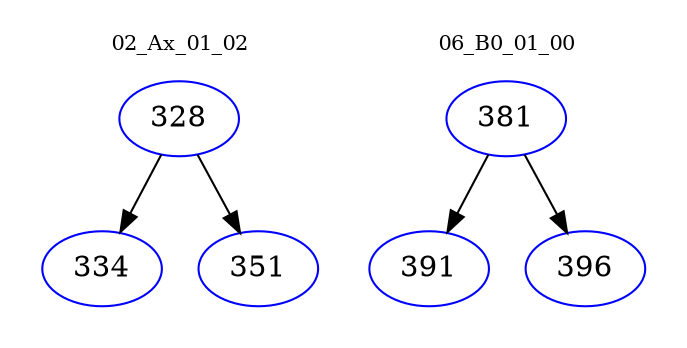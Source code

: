 digraph{
subgraph cluster_0 {
color = white
label = "02_Ax_01_02";
fontsize=10;
T0_328 [label="328", color="blue"]
T0_328 -> T0_334 [color="black"]
T0_334 [label="334", color="blue"]
T0_328 -> T0_351 [color="black"]
T0_351 [label="351", color="blue"]
}
subgraph cluster_1 {
color = white
label = "06_B0_01_00";
fontsize=10;
T1_381 [label="381", color="blue"]
T1_381 -> T1_391 [color="black"]
T1_391 [label="391", color="blue"]
T1_381 -> T1_396 [color="black"]
T1_396 [label="396", color="blue"]
}
}
